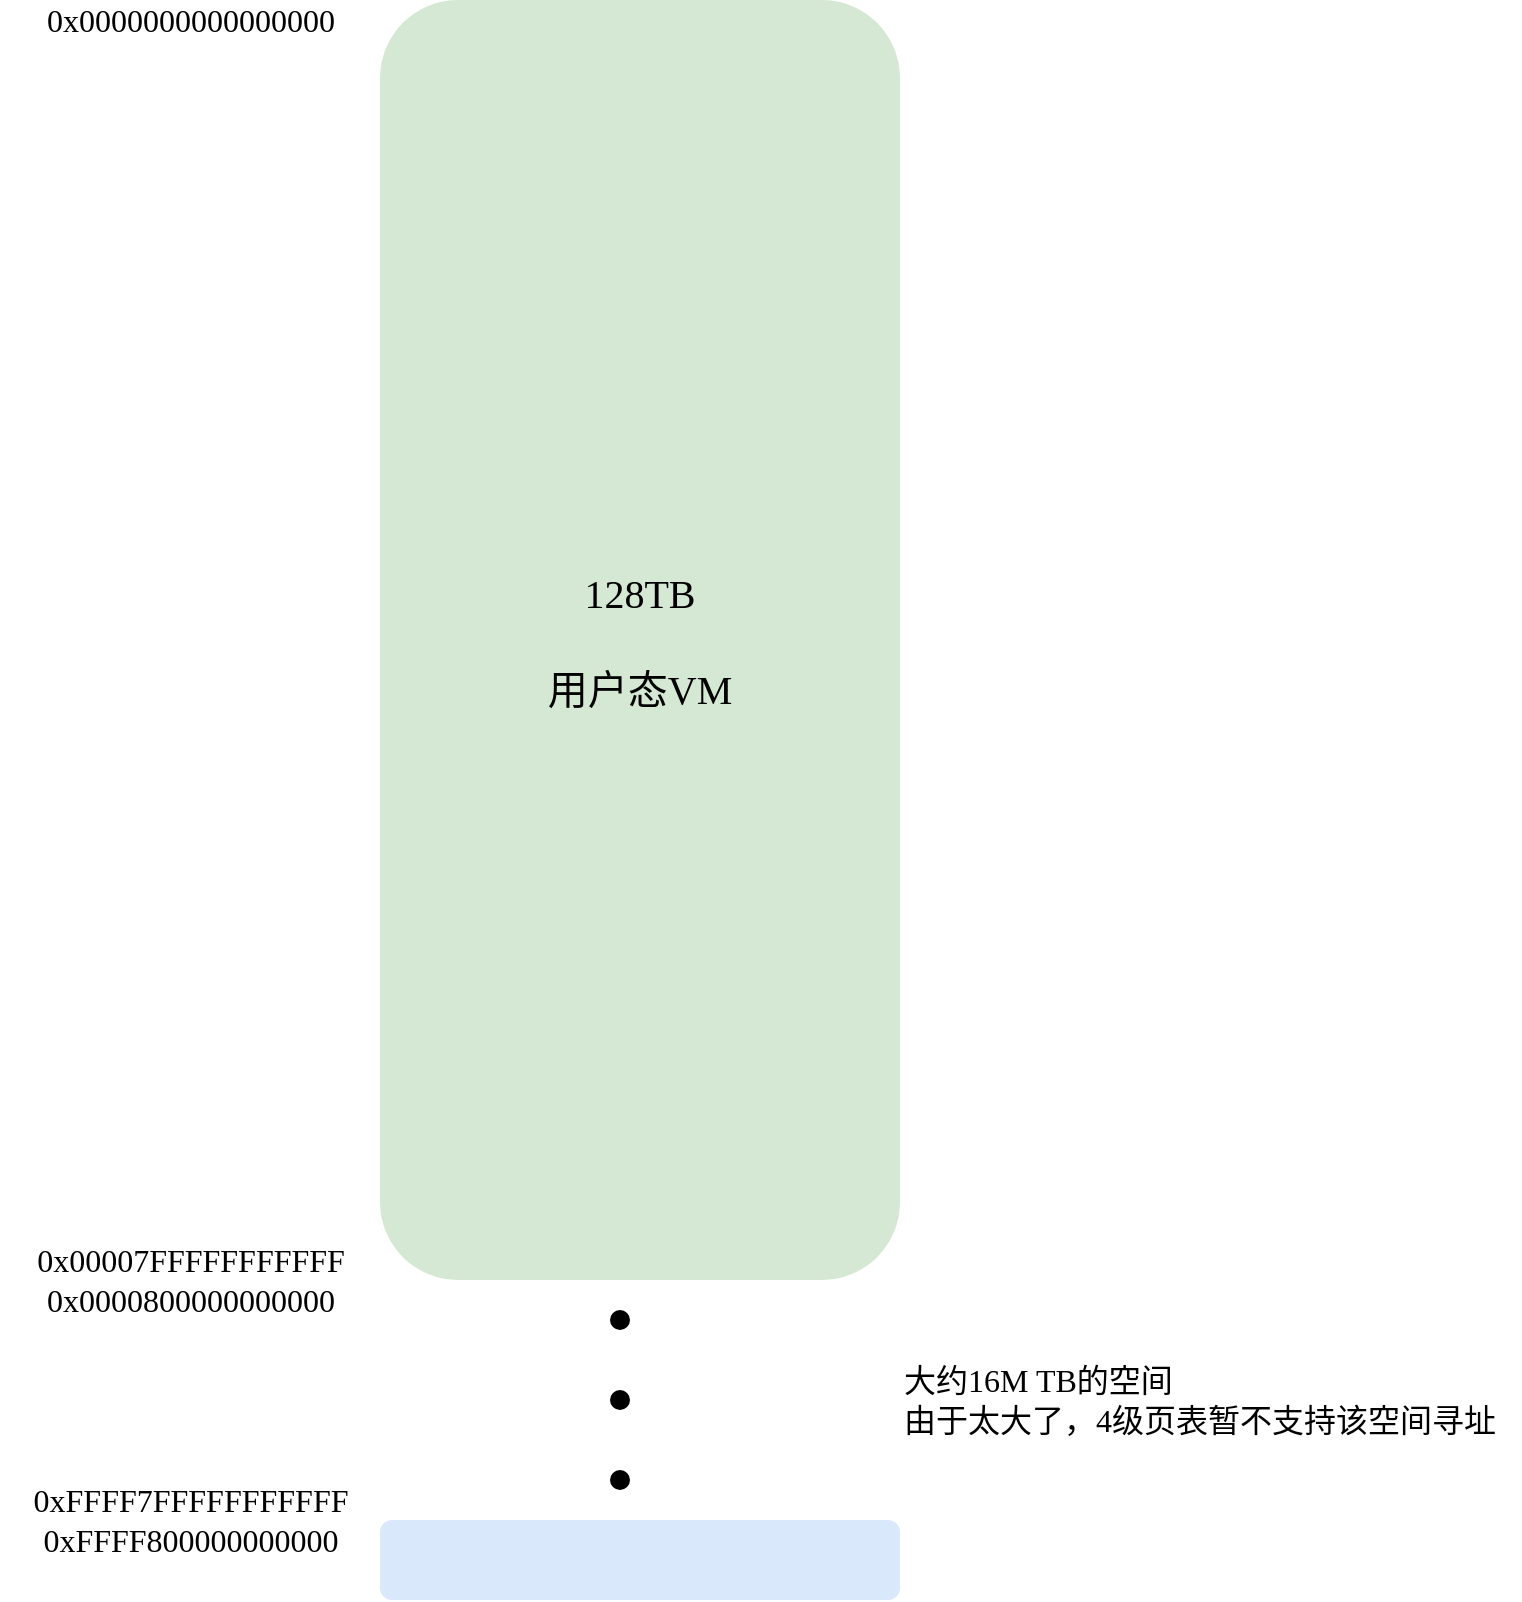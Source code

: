 <mxfile version="15.4.0" type="device"><diagram id="Jqab7ppfRqSsZRyR8olZ" name="第 1 页"><mxGraphModel dx="1422" dy="1991" grid="1" gridSize="10" guides="1" tooltips="1" connect="1" arrows="1" fold="1" page="1" pageScale="1" pageWidth="827" pageHeight="1169" math="0" shadow="0"><root><mxCell id="0"/><mxCell id="1" parent="0"/><mxCell id="30hg60NjO_0cLQsfY8bZ-1" value="&lt;font face=&quot;Comic Sans MS&quot; style=&quot;font-size: 20px&quot;&gt;128TB&lt;br&gt;&lt;br&gt;用户态VM&lt;/font&gt;" style="rounded=1;whiteSpace=wrap;html=1;fillColor=#d5e8d4;strokeColor=none;strokeWidth=3;" vertex="1" parent="1"><mxGeometry x="220" y="-254" width="260" height="640" as="geometry"/></mxCell><mxCell id="30hg60NjO_0cLQsfY8bZ-2" value="" style="rounded=1;whiteSpace=wrap;html=1;fillColor=#dae8fc;strokeColor=none;strokeWidth=3;" vertex="1" parent="1"><mxGeometry x="220" y="506" width="260" height="40" as="geometry"/></mxCell><mxCell id="30hg60NjO_0cLQsfY8bZ-10" value="0x0000000000000000" style="text;html=1;align=center;verticalAlign=middle;resizable=0;points=[];autosize=1;strokeColor=none;fillColor=none;fontFamily=Comic Sans MS;fontSize=16;" vertex="1" parent="1"><mxGeometry x="30" y="-254" width="190" height="20" as="geometry"/></mxCell><mxCell id="30hg60NjO_0cLQsfY8bZ-11" value="0x00007FFFFFFFFFFF" style="text;html=1;align=center;verticalAlign=middle;resizable=0;points=[];autosize=1;strokeColor=none;fillColor=none;fontFamily=Comic Sans MS;fontSize=16;" vertex="1" parent="1"><mxGeometry x="30" y="366" width="190" height="20" as="geometry"/></mxCell><mxCell id="30hg60NjO_0cLQsfY8bZ-12" value="0xFFFF800000000000" style="text;html=1;align=center;verticalAlign=middle;resizable=0;points=[];autosize=1;strokeColor=none;fillColor=none;fontFamily=Comic Sans MS;fontSize=16;" vertex="1" parent="1"><mxGeometry x="30" y="506" width="190" height="20" as="geometry"/></mxCell><mxCell id="30hg60NjO_0cLQsfY8bZ-13" value="0x0000800000000000" style="text;html=1;align=center;verticalAlign=middle;resizable=0;points=[];autosize=1;strokeColor=none;fillColor=none;fontFamily=Comic Sans MS;fontSize=16;" vertex="1" parent="1"><mxGeometry x="30" y="386" width="190" height="20" as="geometry"/></mxCell><mxCell id="30hg60NjO_0cLQsfY8bZ-14" value="0xFFFF7FFFFFFFFFFF" style="text;html=1;align=center;verticalAlign=middle;resizable=0;points=[];autosize=1;strokeColor=none;fillColor=none;fontFamily=Comic Sans MS;fontSize=16;" vertex="1" parent="1"><mxGeometry x="30" y="486" width="190" height="20" as="geometry"/></mxCell><mxCell id="30hg60NjO_0cLQsfY8bZ-15" value="" style="shape=waypoint;sketch=0;fillStyle=solid;size=6;pointerEvents=1;points=[];fillColor=none;resizable=0;rotatable=0;perimeter=centerPerimeter;snapToPoint=1;rounded=1;fontFamily=Comic Sans MS;fontSize=16;strokeWidth=3;" vertex="1" parent="1"><mxGeometry x="320" y="386" width="40" height="40" as="geometry"/></mxCell><mxCell id="30hg60NjO_0cLQsfY8bZ-16" value="" style="shape=waypoint;sketch=0;fillStyle=solid;size=6;pointerEvents=1;points=[];fillColor=none;resizable=0;rotatable=0;perimeter=centerPerimeter;snapToPoint=1;rounded=1;fontFamily=Comic Sans MS;fontSize=16;strokeWidth=3;" vertex="1" parent="1"><mxGeometry x="320" y="426" width="40" height="40" as="geometry"/></mxCell><mxCell id="30hg60NjO_0cLQsfY8bZ-17" value="" style="shape=waypoint;sketch=0;fillStyle=solid;size=6;pointerEvents=1;points=[];fillColor=none;resizable=0;rotatable=0;perimeter=centerPerimeter;snapToPoint=1;rounded=1;fontFamily=Comic Sans MS;fontSize=16;strokeWidth=3;" vertex="1" parent="1"><mxGeometry x="320" y="466" width="40" height="40" as="geometry"/></mxCell><mxCell id="30hg60NjO_0cLQsfY8bZ-18" value="大约16M TB的空间&lt;br&gt;由于太大了，4级页表暂不支持该空间寻址" style="text;html=1;align=left;verticalAlign=middle;resizable=0;points=[];autosize=1;strokeColor=none;fillColor=none;fontSize=16;fontFamily=Comic Sans MS;" vertex="1" parent="1"><mxGeometry x="480" y="426" width="310" height="40" as="geometry"/></mxCell></root></mxGraphModel></diagram></mxfile>